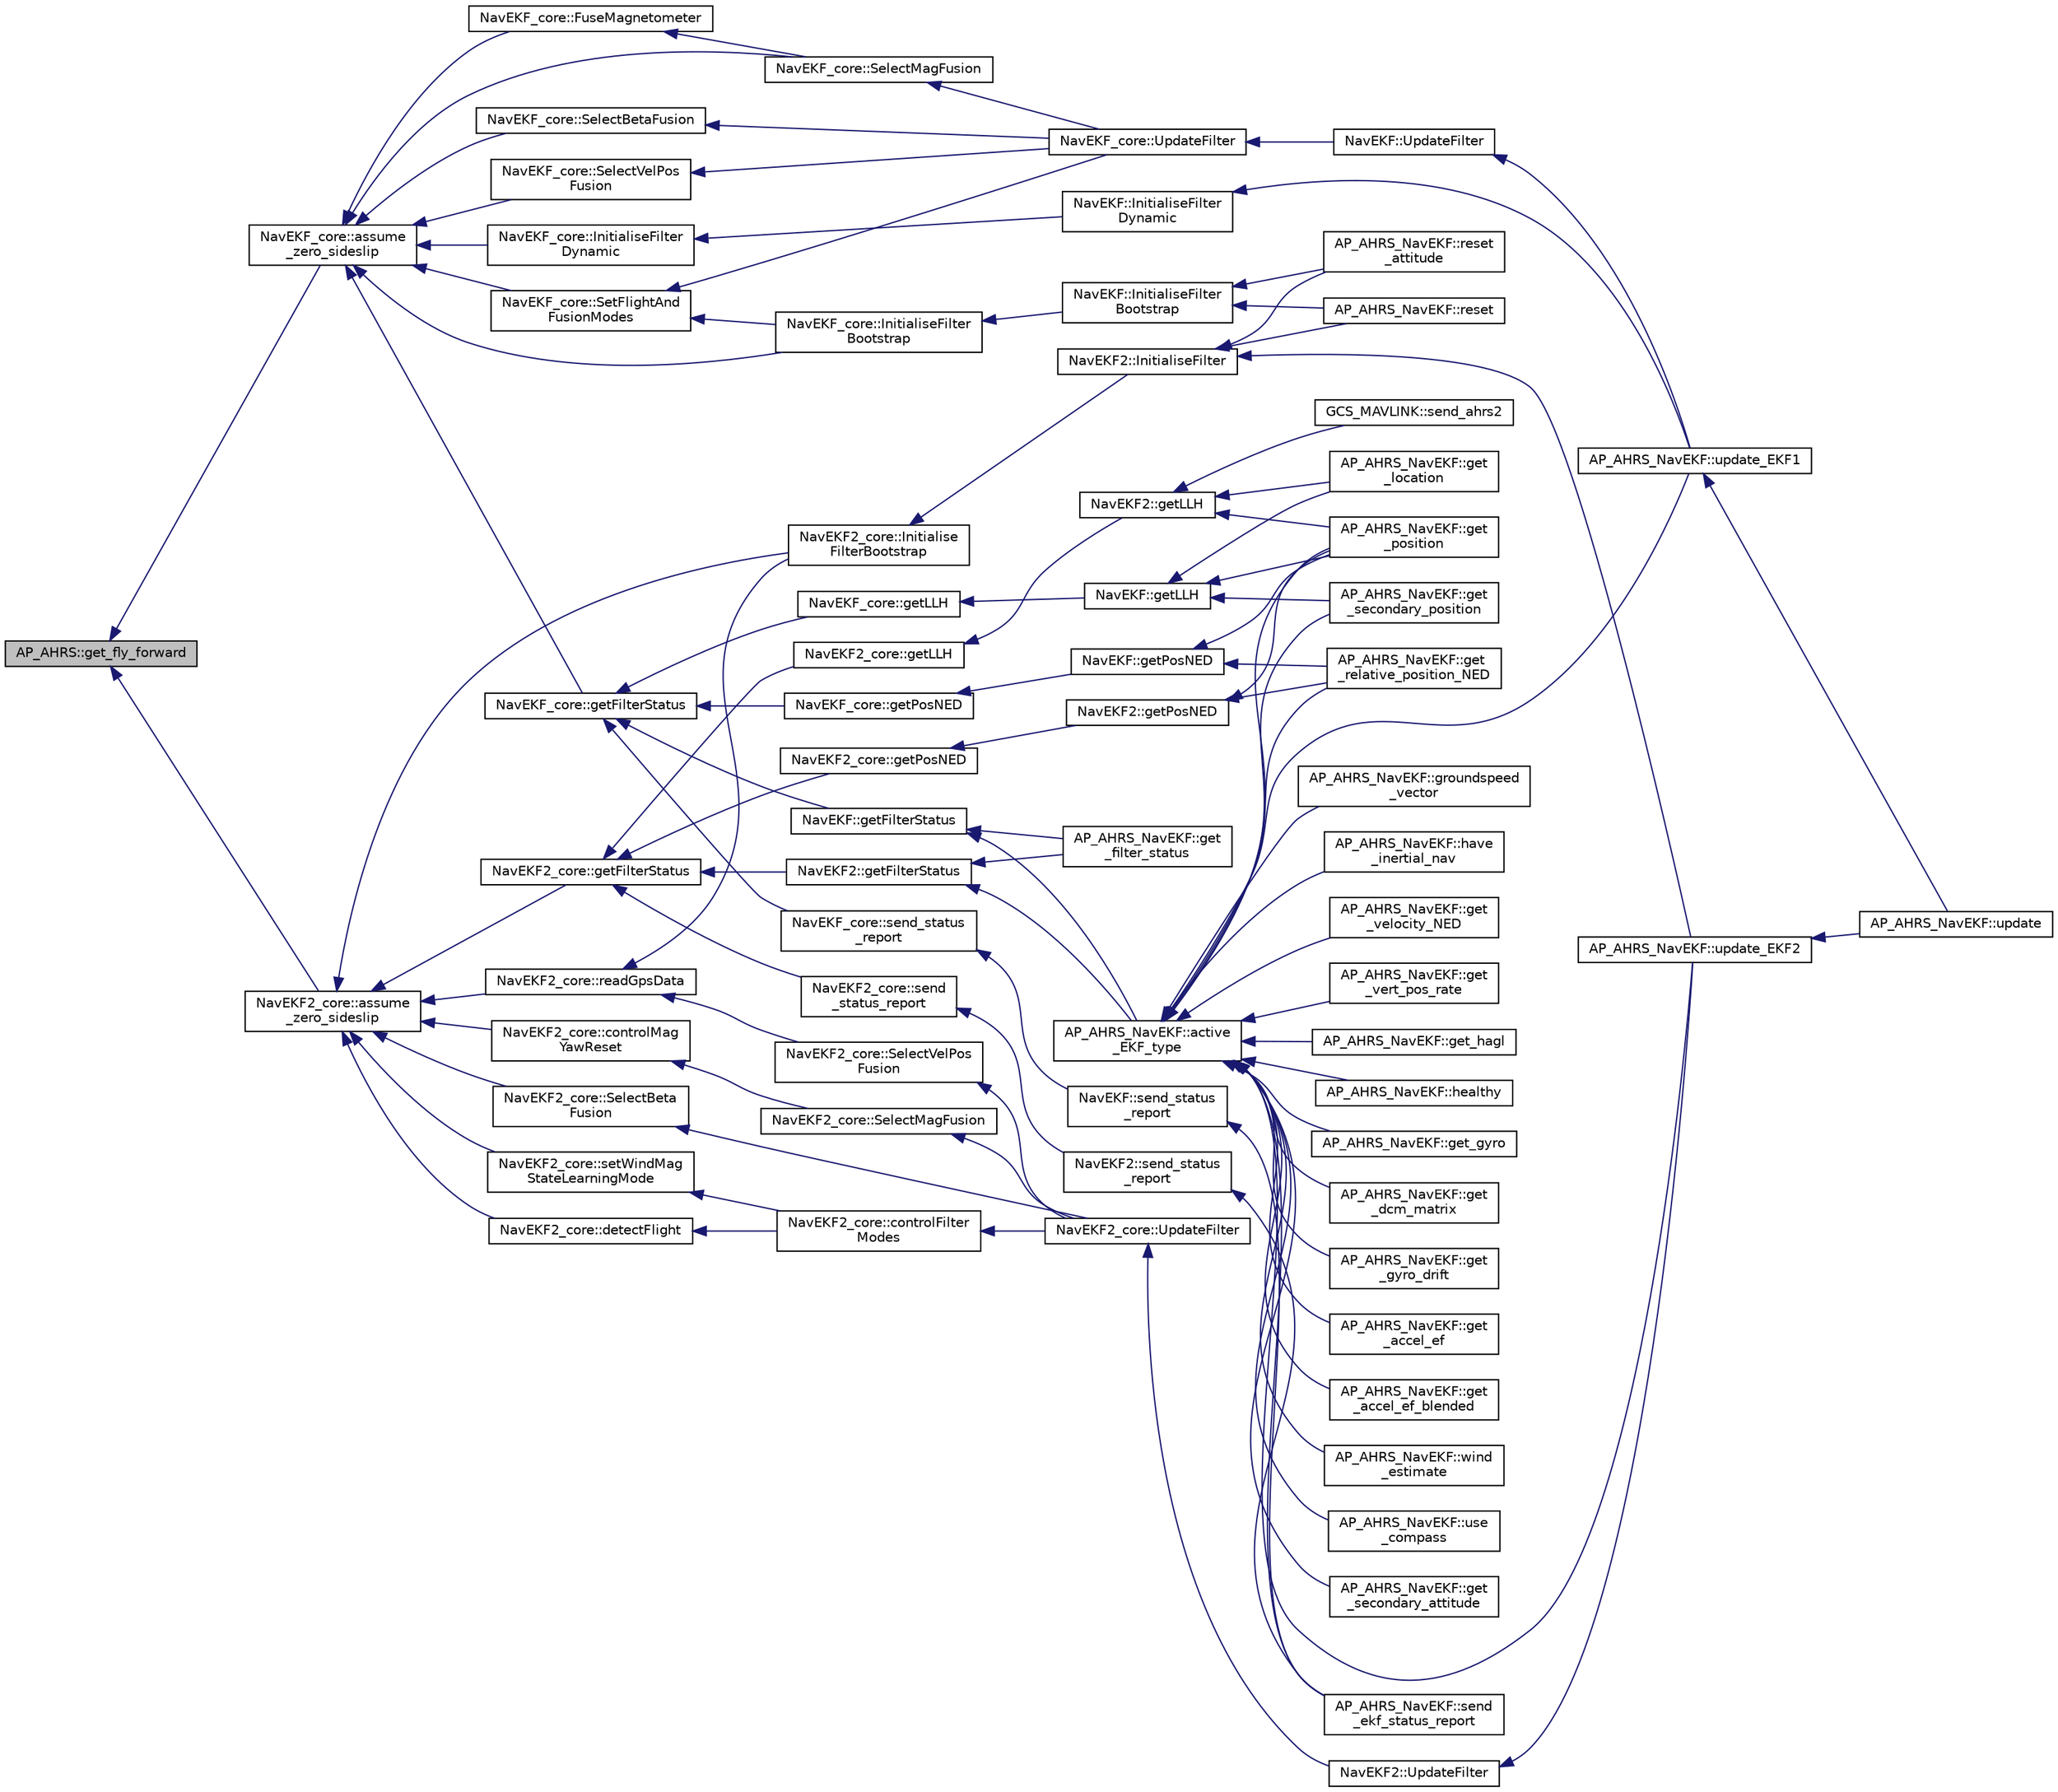 digraph "AP_AHRS::get_fly_forward"
{
 // INTERACTIVE_SVG=YES
  edge [fontname="Helvetica",fontsize="10",labelfontname="Helvetica",labelfontsize="10"];
  node [fontname="Helvetica",fontsize="10",shape=record];
  rankdir="LR";
  Node1 [label="AP_AHRS::get_fly_forward",height=0.2,width=0.4,color="black", fillcolor="grey75", style="filled", fontcolor="black"];
  Node1 -> Node2 [dir="back",color="midnightblue",fontsize="10",style="solid",fontname="Helvetica"];
  Node2 [label="NavEKF_core::assume\l_zero_sideslip",height=0.2,width=0.4,color="black", fillcolor="white", style="filled",URL="$classNavEKF__core.html#adc7c56e66571c918f9d5048ee5d05f72"];
  Node2 -> Node3 [dir="back",color="midnightblue",fontsize="10",style="solid",fontname="Helvetica"];
  Node3 [label="NavEKF_core::InitialiseFilter\lDynamic",height=0.2,width=0.4,color="black", fillcolor="white", style="filled",URL="$classNavEKF__core.html#a88ff1e4a9bbafca3f735e3891b8fa2fa"];
  Node3 -> Node4 [dir="back",color="midnightblue",fontsize="10",style="solid",fontname="Helvetica"];
  Node4 [label="NavEKF::InitialiseFilter\lDynamic",height=0.2,width=0.4,color="black", fillcolor="white", style="filled",URL="$classNavEKF.html#a12500a621febd8f914f6e16db4c28759"];
  Node4 -> Node5 [dir="back",color="midnightblue",fontsize="10",style="solid",fontname="Helvetica"];
  Node5 [label="AP_AHRS_NavEKF::update_EKF1",height=0.2,width=0.4,color="black", fillcolor="white", style="filled",URL="$classAP__AHRS__NavEKF.html#aff7b2c4f3428a48ab5ed210e89df4f76"];
  Node5 -> Node6 [dir="back",color="midnightblue",fontsize="10",style="solid",fontname="Helvetica"];
  Node6 [label="AP_AHRS_NavEKF::update",height=0.2,width=0.4,color="black", fillcolor="white", style="filled",URL="$classAP__AHRS__NavEKF.html#a9d5f47f1bc0e3864bbc4c6c6e2ca8b1c"];
  Node2 -> Node7 [dir="back",color="midnightblue",fontsize="10",style="solid",fontname="Helvetica"];
  Node7 [label="NavEKF_core::InitialiseFilter\lBootstrap",height=0.2,width=0.4,color="black", fillcolor="white", style="filled",URL="$classNavEKF__core.html#ab5cf1fe4bc4140da298da0ca89f8e3ca"];
  Node7 -> Node8 [dir="back",color="midnightblue",fontsize="10",style="solid",fontname="Helvetica"];
  Node8 [label="NavEKF::InitialiseFilter\lBootstrap",height=0.2,width=0.4,color="black", fillcolor="white", style="filled",URL="$classNavEKF.html#a290932b02347c5247f036fbc3c7af9d8"];
  Node8 -> Node9 [dir="back",color="midnightblue",fontsize="10",style="solid",fontname="Helvetica"];
  Node9 [label="AP_AHRS_NavEKF::reset",height=0.2,width=0.4,color="black", fillcolor="white", style="filled",URL="$classAP__AHRS__NavEKF.html#abdb5e9bc0803f733ab1b0a423baad8d1"];
  Node8 -> Node10 [dir="back",color="midnightblue",fontsize="10",style="solid",fontname="Helvetica"];
  Node10 [label="AP_AHRS_NavEKF::reset\l_attitude",height=0.2,width=0.4,color="black", fillcolor="white", style="filled",URL="$classAP__AHRS__NavEKF.html#ae76a84b4b941df4d8a4304ff242d18a5"];
  Node2 -> Node11 [dir="back",color="midnightblue",fontsize="10",style="solid",fontname="Helvetica"];
  Node11 [label="NavEKF_core::SelectVelPos\lFusion",height=0.2,width=0.4,color="black", fillcolor="white", style="filled",URL="$classNavEKF__core.html#a20167ef21dc07706f5719ff38a2c60a5"];
  Node11 -> Node12 [dir="back",color="midnightblue",fontsize="10",style="solid",fontname="Helvetica"];
  Node12 [label="NavEKF_core::UpdateFilter",height=0.2,width=0.4,color="black", fillcolor="white", style="filled",URL="$classNavEKF__core.html#addb3791473c00d6f49b485ae3ce22f26"];
  Node12 -> Node13 [dir="back",color="midnightblue",fontsize="10",style="solid",fontname="Helvetica"];
  Node13 [label="NavEKF::UpdateFilter",height=0.2,width=0.4,color="black", fillcolor="white", style="filled",URL="$classNavEKF.html#a58d3c9694abab421e8eadd78e72ac67c"];
  Node13 -> Node5 [dir="back",color="midnightblue",fontsize="10",style="solid",fontname="Helvetica"];
  Node2 -> Node14 [dir="back",color="midnightblue",fontsize="10",style="solid",fontname="Helvetica"];
  Node14 [label="NavEKF_core::SelectMagFusion",height=0.2,width=0.4,color="black", fillcolor="white", style="filled",URL="$classNavEKF__core.html#a37abf607040d13164cbd5076adcec844"];
  Node14 -> Node12 [dir="back",color="midnightblue",fontsize="10",style="solid",fontname="Helvetica"];
  Node2 -> Node15 [dir="back",color="midnightblue",fontsize="10",style="solid",fontname="Helvetica"];
  Node15 [label="NavEKF_core::SelectBetaFusion",height=0.2,width=0.4,color="black", fillcolor="white", style="filled",URL="$classNavEKF__core.html#a04309b73041b42eb0a8886f87e829fa9"];
  Node15 -> Node12 [dir="back",color="midnightblue",fontsize="10",style="solid",fontname="Helvetica"];
  Node2 -> Node16 [dir="back",color="midnightblue",fontsize="10",style="solid",fontname="Helvetica"];
  Node16 [label="NavEKF_core::FuseMagnetometer",height=0.2,width=0.4,color="black", fillcolor="white", style="filled",URL="$classNavEKF__core.html#a3a47df5c5cd9b9a974de586ace36fd7c"];
  Node16 -> Node14 [dir="back",color="midnightblue",fontsize="10",style="solid",fontname="Helvetica"];
  Node2 -> Node17 [dir="back",color="midnightblue",fontsize="10",style="solid",fontname="Helvetica"];
  Node17 [label="NavEKF_core::SetFlightAnd\lFusionModes",height=0.2,width=0.4,color="black", fillcolor="white", style="filled",URL="$classNavEKF__core.html#ae2024878cb7582599b10e69477313fda"];
  Node17 -> Node7 [dir="back",color="midnightblue",fontsize="10",style="solid",fontname="Helvetica"];
  Node17 -> Node12 [dir="back",color="midnightblue",fontsize="10",style="solid",fontname="Helvetica"];
  Node2 -> Node18 [dir="back",color="midnightblue",fontsize="10",style="solid",fontname="Helvetica"];
  Node18 [label="NavEKF_core::getFilterStatus",height=0.2,width=0.4,color="black", fillcolor="white", style="filled",URL="$classNavEKF__core.html#a4285c6cd4bb7b6e898a4f39eb7fa8501"];
  Node18 -> Node19 [dir="back",color="midnightblue",fontsize="10",style="solid",fontname="Helvetica"];
  Node19 [label="NavEKF::getFilterStatus",height=0.2,width=0.4,color="black", fillcolor="white", style="filled",URL="$classNavEKF.html#a84cacea011683356ae5fcd2eb2e30fcc"];
  Node19 -> Node20 [dir="back",color="midnightblue",fontsize="10",style="solid",fontname="Helvetica"];
  Node20 [label="AP_AHRS_NavEKF::active\l_EKF_type",height=0.2,width=0.4,color="black", fillcolor="white", style="filled",URL="$classAP__AHRS__NavEKF.html#ac849e412241650c1161a3fec6c1fa822"];
  Node20 -> Node21 [dir="back",color="midnightblue",fontsize="10",style="solid",fontname="Helvetica"];
  Node21 [label="AP_AHRS_NavEKF::get_gyro",height=0.2,width=0.4,color="black", fillcolor="white", style="filled",URL="$classAP__AHRS__NavEKF.html#ae774b8bebe6a532599f676151a25bc62"];
  Node20 -> Node22 [dir="back",color="midnightblue",fontsize="10",style="solid",fontname="Helvetica"];
  Node22 [label="AP_AHRS_NavEKF::get\l_dcm_matrix",height=0.2,width=0.4,color="black", fillcolor="white", style="filled",URL="$classAP__AHRS__NavEKF.html#a2b86284f0d228f1d4368fff703da864c"];
  Node20 -> Node23 [dir="back",color="midnightblue",fontsize="10",style="solid",fontname="Helvetica"];
  Node23 [label="AP_AHRS_NavEKF::get\l_gyro_drift",height=0.2,width=0.4,color="black", fillcolor="white", style="filled",URL="$classAP__AHRS__NavEKF.html#a5ffa1b55afcf67bd00df7c3089834cc7"];
  Node20 -> Node5 [dir="back",color="midnightblue",fontsize="10",style="solid",fontname="Helvetica"];
  Node20 -> Node24 [dir="back",color="midnightblue",fontsize="10",style="solid",fontname="Helvetica"];
  Node24 [label="AP_AHRS_NavEKF::update_EKF2",height=0.2,width=0.4,color="black", fillcolor="white", style="filled",URL="$classAP__AHRS__NavEKF.html#a0187c6d3d4348b002a204c05d3e94b07"];
  Node24 -> Node6 [dir="back",color="midnightblue",fontsize="10",style="solid",fontname="Helvetica"];
  Node20 -> Node25 [dir="back",color="midnightblue",fontsize="10",style="solid",fontname="Helvetica"];
  Node25 [label="AP_AHRS_NavEKF::get\l_accel_ef",height=0.2,width=0.4,color="black", fillcolor="white", style="filled",URL="$classAP__AHRS__NavEKF.html#ae7a5b21731ee32c69d9aadfc9025c449"];
  Node20 -> Node26 [dir="back",color="midnightblue",fontsize="10",style="solid",fontname="Helvetica"];
  Node26 [label="AP_AHRS_NavEKF::get\l_accel_ef_blended",height=0.2,width=0.4,color="black", fillcolor="white", style="filled",URL="$classAP__AHRS__NavEKF.html#abf0d5bcc80e14faa944c3d195ce6b12b"];
  Node20 -> Node27 [dir="back",color="midnightblue",fontsize="10",style="solid",fontname="Helvetica"];
  Node27 [label="AP_AHRS_NavEKF::get\l_position",height=0.2,width=0.4,color="black", fillcolor="white", style="filled",URL="$classAP__AHRS__NavEKF.html#ab2bc37cda9f3338c1738cc21a533ab24"];
  Node20 -> Node28 [dir="back",color="midnightblue",fontsize="10",style="solid",fontname="Helvetica"];
  Node28 [label="AP_AHRS_NavEKF::wind\l_estimate",height=0.2,width=0.4,color="black", fillcolor="white", style="filled",URL="$classAP__AHRS__NavEKF.html#a8d444054d0125763bf6bd6383afbc21f"];
  Node20 -> Node29 [dir="back",color="midnightblue",fontsize="10",style="solid",fontname="Helvetica"];
  Node29 [label="AP_AHRS_NavEKF::use\l_compass",height=0.2,width=0.4,color="black", fillcolor="white", style="filled",URL="$classAP__AHRS__NavEKF.html#a02e438d8aae1a2ac6d0ace6d7d727f02"];
  Node20 -> Node30 [dir="back",color="midnightblue",fontsize="10",style="solid",fontname="Helvetica"];
  Node30 [label="AP_AHRS_NavEKF::get\l_secondary_attitude",height=0.2,width=0.4,color="black", fillcolor="white", style="filled",URL="$classAP__AHRS__NavEKF.html#a2a79835f1d00b471b5561efdb5fe16a0"];
  Node20 -> Node31 [dir="back",color="midnightblue",fontsize="10",style="solid",fontname="Helvetica"];
  Node31 [label="AP_AHRS_NavEKF::get\l_secondary_position",height=0.2,width=0.4,color="black", fillcolor="white", style="filled",URL="$classAP__AHRS__NavEKF.html#a044e8a655c79b6b957047387b6fc0bbb"];
  Node20 -> Node32 [dir="back",color="midnightblue",fontsize="10",style="solid",fontname="Helvetica"];
  Node32 [label="AP_AHRS_NavEKF::groundspeed\l_vector",height=0.2,width=0.4,color="black", fillcolor="white", style="filled",URL="$classAP__AHRS__NavEKF.html#a01abc245c4c614e1cd3e6ef622621ae7"];
  Node20 -> Node33 [dir="back",color="midnightblue",fontsize="10",style="solid",fontname="Helvetica"];
  Node33 [label="AP_AHRS_NavEKF::have\l_inertial_nav",height=0.2,width=0.4,color="black", fillcolor="white", style="filled",URL="$classAP__AHRS__NavEKF.html#a58cf553bc556763338a87b5f4c50cda7"];
  Node20 -> Node34 [dir="back",color="midnightblue",fontsize="10",style="solid",fontname="Helvetica"];
  Node34 [label="AP_AHRS_NavEKF::get\l_velocity_NED",height=0.2,width=0.4,color="black", fillcolor="white", style="filled",URL="$classAP__AHRS__NavEKF.html#ae1eae19bbc5451d379dfaa80bc030e9b"];
  Node20 -> Node35 [dir="back",color="midnightblue",fontsize="10",style="solid",fontname="Helvetica"];
  Node35 [label="AP_AHRS_NavEKF::get\l_vert_pos_rate",height=0.2,width=0.4,color="black", fillcolor="white", style="filled",URL="$classAP__AHRS__NavEKF.html#a483ebf1677be7ff0cace1ae5cd2556f5"];
  Node20 -> Node36 [dir="back",color="midnightblue",fontsize="10",style="solid",fontname="Helvetica"];
  Node36 [label="AP_AHRS_NavEKF::get_hagl",height=0.2,width=0.4,color="black", fillcolor="white", style="filled",URL="$classAP__AHRS__NavEKF.html#a8373c6e3ed25185ed2442ee77d9a622c"];
  Node20 -> Node37 [dir="back",color="midnightblue",fontsize="10",style="solid",fontname="Helvetica"];
  Node37 [label="AP_AHRS_NavEKF::get\l_relative_position_NED",height=0.2,width=0.4,color="black", fillcolor="white", style="filled",URL="$classAP__AHRS__NavEKF.html#ad21294a12f79979b9f434b26674cbde1"];
  Node20 -> Node38 [dir="back",color="midnightblue",fontsize="10",style="solid",fontname="Helvetica"];
  Node38 [label="AP_AHRS_NavEKF::healthy",height=0.2,width=0.4,color="black", fillcolor="white", style="filled",URL="$classAP__AHRS__NavEKF.html#a2bc872ec341e2dd01b50593e3bf78f2c"];
  Node20 -> Node39 [dir="back",color="midnightblue",fontsize="10",style="solid",fontname="Helvetica"];
  Node39 [label="AP_AHRS_NavEKF::send\l_ekf_status_report",height=0.2,width=0.4,color="black", fillcolor="white", style="filled",URL="$classAP__AHRS__NavEKF.html#a485acca0d81766837300bc1c8feecf90"];
  Node19 -> Node40 [dir="back",color="midnightblue",fontsize="10",style="solid",fontname="Helvetica"];
  Node40 [label="AP_AHRS_NavEKF::get\l_filter_status",height=0.2,width=0.4,color="black", fillcolor="white", style="filled",URL="$classAP__AHRS__NavEKF.html#a0d4f9485f699fb106ce321d0cf50b16c"];
  Node18 -> Node41 [dir="back",color="midnightblue",fontsize="10",style="solid",fontname="Helvetica"];
  Node41 [label="NavEKF_core::getPosNED",height=0.2,width=0.4,color="black", fillcolor="white", style="filled",URL="$classNavEKF__core.html#a4806740bdd40117a9c78a58749e18130"];
  Node41 -> Node42 [dir="back",color="midnightblue",fontsize="10",style="solid",fontname="Helvetica"];
  Node42 [label="NavEKF::getPosNED",height=0.2,width=0.4,color="black", fillcolor="white", style="filled",URL="$classNavEKF.html#a90a1fa4f67a09d5af0a6d2a11580269f"];
  Node42 -> Node27 [dir="back",color="midnightblue",fontsize="10",style="solid",fontname="Helvetica"];
  Node42 -> Node37 [dir="back",color="midnightblue",fontsize="10",style="solid",fontname="Helvetica"];
  Node18 -> Node43 [dir="back",color="midnightblue",fontsize="10",style="solid",fontname="Helvetica"];
  Node43 [label="NavEKF_core::getLLH",height=0.2,width=0.4,color="black", fillcolor="white", style="filled",URL="$classNavEKF__core.html#aad766a224fb0ee2f400a70c716abe57b"];
  Node43 -> Node44 [dir="back",color="midnightblue",fontsize="10",style="solid",fontname="Helvetica"];
  Node44 [label="NavEKF::getLLH",height=0.2,width=0.4,color="black", fillcolor="white", style="filled",URL="$classNavEKF.html#adc74369bdb7425b717f68eec54aa123f"];
  Node44 -> Node27 [dir="back",color="midnightblue",fontsize="10",style="solid",fontname="Helvetica"];
  Node44 -> Node31 [dir="back",color="midnightblue",fontsize="10",style="solid",fontname="Helvetica"];
  Node44 -> Node45 [dir="back",color="midnightblue",fontsize="10",style="solid",fontname="Helvetica"];
  Node45 [label="AP_AHRS_NavEKF::get\l_location",height=0.2,width=0.4,color="black", fillcolor="white", style="filled",URL="$classAP__AHRS__NavEKF.html#a150ada6f732ef9a5ad2327047079511c"];
  Node18 -> Node46 [dir="back",color="midnightblue",fontsize="10",style="solid",fontname="Helvetica"];
  Node46 [label="NavEKF_core::send_status\l_report",height=0.2,width=0.4,color="black", fillcolor="white", style="filled",URL="$classNavEKF__core.html#a2f4358d05353619a0f070b85bf786139"];
  Node46 -> Node47 [dir="back",color="midnightblue",fontsize="10",style="solid",fontname="Helvetica"];
  Node47 [label="NavEKF::send_status\l_report",height=0.2,width=0.4,color="black", fillcolor="white", style="filled",URL="$classNavEKF.html#aa397dc742e68d43d9b10bc1e036d4674"];
  Node47 -> Node39 [dir="back",color="midnightblue",fontsize="10",style="solid",fontname="Helvetica"];
  Node1 -> Node48 [dir="back",color="midnightblue",fontsize="10",style="solid",fontname="Helvetica"];
  Node48 [label="NavEKF2_core::assume\l_zero_sideslip",height=0.2,width=0.4,color="black", fillcolor="white", style="filled",URL="$classNavEKF2__core.html#a993eaf726b21e866fe2ae2f9e44c54e1"];
  Node48 -> Node49 [dir="back",color="midnightblue",fontsize="10",style="solid",fontname="Helvetica"];
  Node49 [label="NavEKF2_core::SelectBeta\lFusion",height=0.2,width=0.4,color="black", fillcolor="white", style="filled",URL="$classNavEKF2__core.html#ab9da9e275a98ea743e617d2b906bcc74"];
  Node49 -> Node50 [dir="back",color="midnightblue",fontsize="10",style="solid",fontname="Helvetica"];
  Node50 [label="NavEKF2_core::UpdateFilter",height=0.2,width=0.4,color="black", fillcolor="white", style="filled",URL="$classNavEKF2__core.html#a5f5c815cbd5ebba30d731f89f87726c3"];
  Node50 -> Node51 [dir="back",color="midnightblue",fontsize="10",style="solid",fontname="Helvetica"];
  Node51 [label="NavEKF2::UpdateFilter",height=0.2,width=0.4,color="black", fillcolor="white", style="filled",URL="$classNavEKF2.html#a72815b1bbd9d7ceb0ff7ae52d14516df"];
  Node51 -> Node24 [dir="back",color="midnightblue",fontsize="10",style="solid",fontname="Helvetica"];
  Node48 -> Node52 [dir="back",color="midnightblue",fontsize="10",style="solid",fontname="Helvetica"];
  Node52 [label="NavEKF2_core::setWindMag\lStateLearningMode",height=0.2,width=0.4,color="black", fillcolor="white", style="filled",URL="$classNavEKF2__core.html#a3685f73d76dd71a9db53c1fbc178dd5b"];
  Node52 -> Node53 [dir="back",color="midnightblue",fontsize="10",style="solid",fontname="Helvetica"];
  Node53 [label="NavEKF2_core::controlFilter\lModes",height=0.2,width=0.4,color="black", fillcolor="white", style="filled",URL="$classNavEKF2__core.html#a9c41b138c335540f4cc51c4b3fff9b9f"];
  Node53 -> Node50 [dir="back",color="midnightblue",fontsize="10",style="solid",fontname="Helvetica"];
  Node48 -> Node54 [dir="back",color="midnightblue",fontsize="10",style="solid",fontname="Helvetica"];
  Node54 [label="NavEKF2_core::Initialise\lFilterBootstrap",height=0.2,width=0.4,color="black", fillcolor="white", style="filled",URL="$classNavEKF2__core.html#a4a06ae47c3edebdecd2b179a0567f00b"];
  Node54 -> Node55 [dir="back",color="midnightblue",fontsize="10",style="solid",fontname="Helvetica"];
  Node55 [label="NavEKF2::InitialiseFilter",height=0.2,width=0.4,color="black", fillcolor="white", style="filled",URL="$classNavEKF2.html#a9c447b8d84abf2dfc845ddbbbad46a2b"];
  Node55 -> Node24 [dir="back",color="midnightblue",fontsize="10",style="solid",fontname="Helvetica"];
  Node55 -> Node9 [dir="back",color="midnightblue",fontsize="10",style="solid",fontname="Helvetica"];
  Node55 -> Node10 [dir="back",color="midnightblue",fontsize="10",style="solid",fontname="Helvetica"];
  Node48 -> Node56 [dir="back",color="midnightblue",fontsize="10",style="solid",fontname="Helvetica"];
  Node56 [label="NavEKF2_core::controlMag\lYawReset",height=0.2,width=0.4,color="black", fillcolor="white", style="filled",URL="$classNavEKF2__core.html#a3989e564224adfa26b0e32a5a03aca10"];
  Node56 -> Node57 [dir="back",color="midnightblue",fontsize="10",style="solid",fontname="Helvetica"];
  Node57 [label="NavEKF2_core::SelectMagFusion",height=0.2,width=0.4,color="black", fillcolor="white", style="filled",URL="$classNavEKF2__core.html#aa0f6cd840e93e0233f056c88ce45ef85"];
  Node57 -> Node50 [dir="back",color="midnightblue",fontsize="10",style="solid",fontname="Helvetica"];
  Node48 -> Node58 [dir="back",color="midnightblue",fontsize="10",style="solid",fontname="Helvetica"];
  Node58 [label="NavEKF2_core::readGpsData",height=0.2,width=0.4,color="black", fillcolor="white", style="filled",URL="$classNavEKF2__core.html#ae325dba2deac733f1de41c5e7ee4f707"];
  Node58 -> Node54 [dir="back",color="midnightblue",fontsize="10",style="solid",fontname="Helvetica"];
  Node58 -> Node59 [dir="back",color="midnightblue",fontsize="10",style="solid",fontname="Helvetica"];
  Node59 [label="NavEKF2_core::SelectVelPos\lFusion",height=0.2,width=0.4,color="black", fillcolor="white", style="filled",URL="$classNavEKF2__core.html#aff31047fa71772bca7ce574617ede0f6"];
  Node59 -> Node50 [dir="back",color="midnightblue",fontsize="10",style="solid",fontname="Helvetica"];
  Node48 -> Node60 [dir="back",color="midnightblue",fontsize="10",style="solid",fontname="Helvetica"];
  Node60 [label="NavEKF2_core::getFilterStatus",height=0.2,width=0.4,color="black", fillcolor="white", style="filled",URL="$classNavEKF2__core.html#ad4f2ea16a720f6c68299e37ccfb95b3b"];
  Node60 -> Node61 [dir="back",color="midnightblue",fontsize="10",style="solid",fontname="Helvetica"];
  Node61 [label="NavEKF2::getFilterStatus",height=0.2,width=0.4,color="black", fillcolor="white", style="filled",URL="$classNavEKF2.html#a6610c805914973387b9f6d50546ad9f9"];
  Node61 -> Node20 [dir="back",color="midnightblue",fontsize="10",style="solid",fontname="Helvetica"];
  Node61 -> Node40 [dir="back",color="midnightblue",fontsize="10",style="solid",fontname="Helvetica"];
  Node60 -> Node62 [dir="back",color="midnightblue",fontsize="10",style="solid",fontname="Helvetica"];
  Node62 [label="NavEKF2_core::getPosNED",height=0.2,width=0.4,color="black", fillcolor="white", style="filled",URL="$classNavEKF2__core.html#a75c69eecb8e29eb0d7e4f82d162d558d"];
  Node62 -> Node63 [dir="back",color="midnightblue",fontsize="10",style="solid",fontname="Helvetica"];
  Node63 [label="NavEKF2::getPosNED",height=0.2,width=0.4,color="black", fillcolor="white", style="filled",URL="$classNavEKF2.html#aa63ef8fc437fe1cdf901b8a0cc56bf5e"];
  Node63 -> Node27 [dir="back",color="midnightblue",fontsize="10",style="solid",fontname="Helvetica"];
  Node63 -> Node37 [dir="back",color="midnightblue",fontsize="10",style="solid",fontname="Helvetica"];
  Node60 -> Node64 [dir="back",color="midnightblue",fontsize="10",style="solid",fontname="Helvetica"];
  Node64 [label="NavEKF2_core::getLLH",height=0.2,width=0.4,color="black", fillcolor="white", style="filled",URL="$classNavEKF2__core.html#a4f494dec9c2f8273a769e664b9f50e86"];
  Node64 -> Node65 [dir="back",color="midnightblue",fontsize="10",style="solid",fontname="Helvetica"];
  Node65 [label="NavEKF2::getLLH",height=0.2,width=0.4,color="black", fillcolor="white", style="filled",URL="$classNavEKF2.html#a6d98fc3527f044a364e0387fb79609f5"];
  Node65 -> Node27 [dir="back",color="midnightblue",fontsize="10",style="solid",fontname="Helvetica"];
  Node65 -> Node45 [dir="back",color="midnightblue",fontsize="10",style="solid",fontname="Helvetica"];
  Node65 -> Node66 [dir="back",color="midnightblue",fontsize="10",style="solid",fontname="Helvetica"];
  Node66 [label="GCS_MAVLINK::send_ahrs2",height=0.2,width=0.4,color="black", fillcolor="white", style="filled",URL="$classGCS__MAVLINK.html#a558ba3447048b78cb9dde460053e2741"];
  Node60 -> Node67 [dir="back",color="midnightblue",fontsize="10",style="solid",fontname="Helvetica"];
  Node67 [label="NavEKF2_core::send\l_status_report",height=0.2,width=0.4,color="black", fillcolor="white", style="filled",URL="$classNavEKF2__core.html#a80db500b0f07feed04eae5fd5c53d497"];
  Node67 -> Node68 [dir="back",color="midnightblue",fontsize="10",style="solid",fontname="Helvetica"];
  Node68 [label="NavEKF2::send_status\l_report",height=0.2,width=0.4,color="black", fillcolor="white", style="filled",URL="$classNavEKF2.html#ab6b10031b8ef73d2707aa54e46e5a43d"];
  Node68 -> Node39 [dir="back",color="midnightblue",fontsize="10",style="solid",fontname="Helvetica"];
  Node48 -> Node69 [dir="back",color="midnightblue",fontsize="10",style="solid",fontname="Helvetica"];
  Node69 [label="NavEKF2_core::detectFlight",height=0.2,width=0.4,color="black", fillcolor="white", style="filled",URL="$classNavEKF2__core.html#ae898036129cee2440a0a28c625d1e553"];
  Node69 -> Node53 [dir="back",color="midnightblue",fontsize="10",style="solid",fontname="Helvetica"];
}
